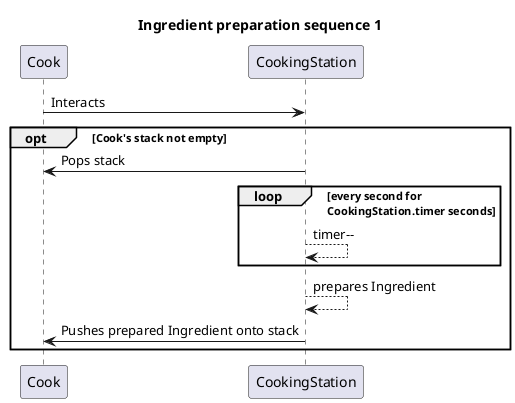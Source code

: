 @startuml
title Ingredient preparation sequence 1
Cook -> CookingStation : Interacts
opt Cook's stack not empty
    CookingStation -> Cook : Pops stack
    loop every second for \nCookingStation.timer seconds
    CookingStation --> CookingStation : timer--
    end
    CookingStation --> CookingStation : prepares Ingredient
    CookingStation -> Cook : Pushes prepared Ingredient onto stack
end
@enduml